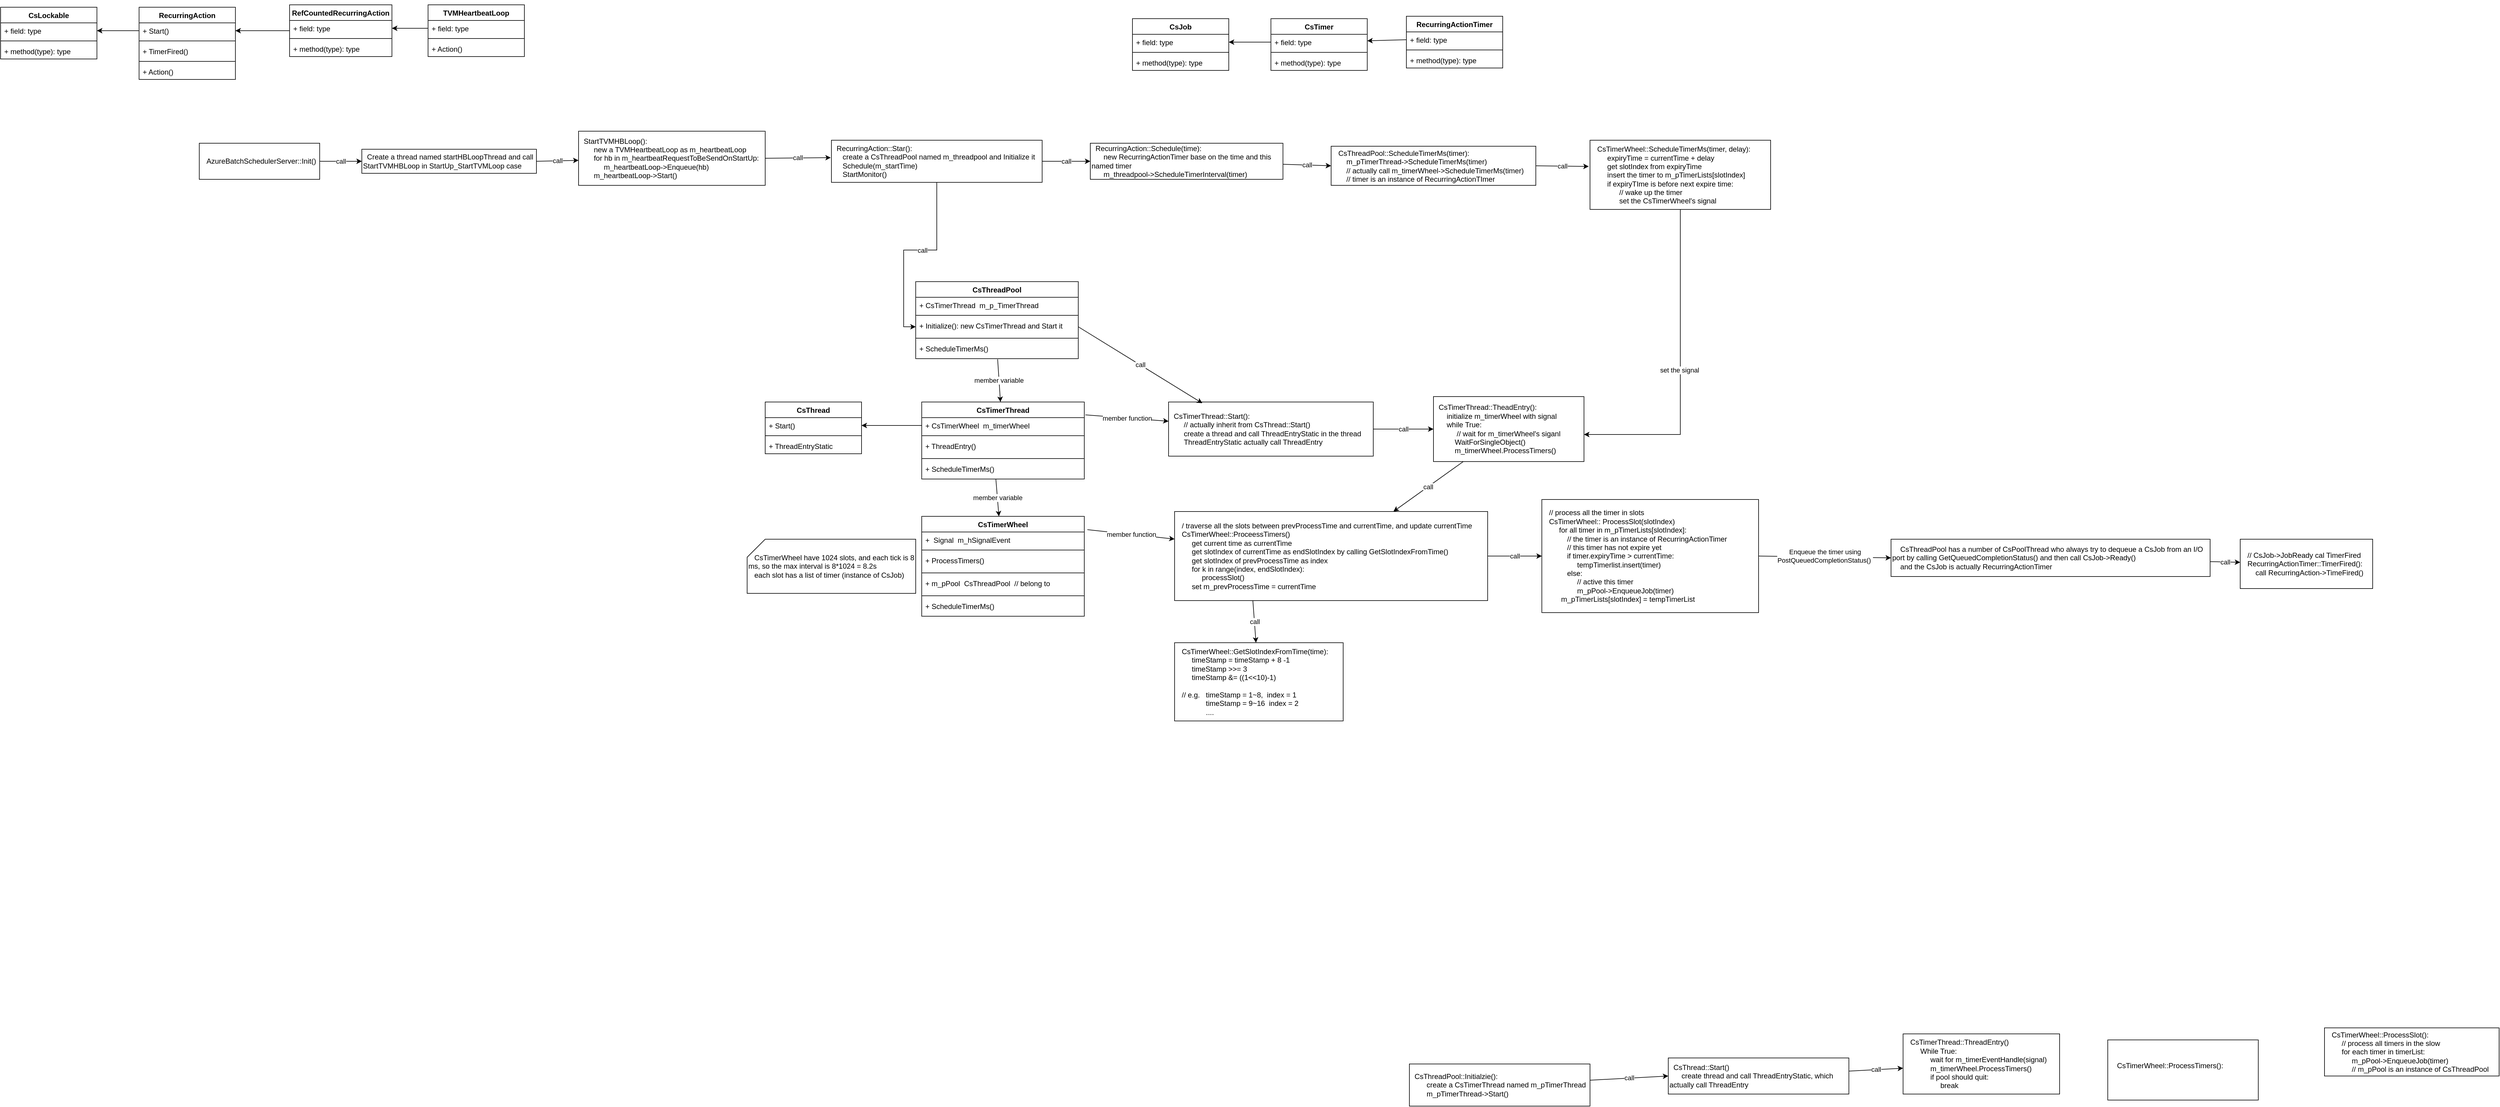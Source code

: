 <mxfile version="13.6.0" type="github">
  <diagram id="dzgoCQNqx3lQuofZHwmd" name="Page-1">
    <mxGraphModel dx="2272" dy="762" grid="1" gridSize="10" guides="1" tooltips="1" connect="1" arrows="1" fold="1" page="1" pageScale="1" pageWidth="850" pageHeight="1100" math="0" shadow="0">
      <root>
        <mxCell id="0" />
        <mxCell id="1" parent="0" />
        <mxCell id="01PI_eOZKyIenbhRhpd1-3" value="call" style="rounded=0;orthogonalLoop=1;jettySize=auto;html=1;exitX=1;exitY=0.5;exitDx=0;exitDy=0;" edge="1" parent="1" source="01PI_eOZKyIenbhRhpd1-1" target="01PI_eOZKyIenbhRhpd1-2">
          <mxGeometry relative="1" as="geometry" />
        </mxCell>
        <mxCell id="01PI_eOZKyIenbhRhpd1-1" value="&amp;nbsp; &amp;nbsp;AzureBatchSchedulerServer::Init()" style="rounded=0;whiteSpace=wrap;html=1;align=left;" vertex="1" parent="1">
          <mxGeometry x="-270" y="310" width="200" height="60" as="geometry" />
        </mxCell>
        <mxCell id="01PI_eOZKyIenbhRhpd1-5" value="call" style="edgeStyle=none;rounded=0;orthogonalLoop=1;jettySize=auto;html=1;exitX=1;exitY=0.5;exitDx=0;exitDy=0;" edge="1" parent="1" source="01PI_eOZKyIenbhRhpd1-2" target="01PI_eOZKyIenbhRhpd1-4">
          <mxGeometry relative="1" as="geometry" />
        </mxCell>
        <mxCell id="01PI_eOZKyIenbhRhpd1-2" value="&amp;nbsp; Create a thread named startHBLoopThread and call StartTVMHBLoop in StartUp_StartTVMLoop case&amp;nbsp;" style="rounded=0;whiteSpace=wrap;html=1;align=left;" vertex="1" parent="1">
          <mxGeometry y="320" width="290" height="40" as="geometry" />
        </mxCell>
        <mxCell id="01PI_eOZKyIenbhRhpd1-40" value="call" style="edgeStyle=none;rounded=0;orthogonalLoop=1;jettySize=auto;html=1;entryX=-0.003;entryY=0.414;entryDx=0;entryDy=0;entryPerimeter=0;exitX=1;exitY=0.5;exitDx=0;exitDy=0;" edge="1" parent="1" source="01PI_eOZKyIenbhRhpd1-4" target="01PI_eOZKyIenbhRhpd1-28">
          <mxGeometry relative="1" as="geometry" />
        </mxCell>
        <mxCell id="01PI_eOZKyIenbhRhpd1-4" value="&amp;nbsp; StartTVMHBLoop():&amp;nbsp; &amp;nbsp;&lt;br&gt;&amp;nbsp; &amp;nbsp; &amp;nbsp; &amp;nbsp;new a TVMHeartbeatLoop as m_heartbeatLoop&lt;br&gt;&amp;nbsp; &amp;nbsp; &amp;nbsp; &amp;nbsp;for hb in m_heartbeatRequestToBeSendOnStartUp:&lt;br&gt;&amp;nbsp; &amp;nbsp; &amp;nbsp; &amp;nbsp; &amp;nbsp; &amp;nbsp; m_heartbeatLoop-&amp;gt;Enqueue(hb)&lt;br&gt;&amp;nbsp; &amp;nbsp; &amp;nbsp; &amp;nbsp;m_heartbeatLoop-&amp;gt;Start()" style="rounded=0;whiteSpace=wrap;html=1;align=left;" vertex="1" parent="1">
          <mxGeometry x="360" y="290" width="310" height="90" as="geometry" />
        </mxCell>
        <mxCell id="01PI_eOZKyIenbhRhpd1-22" style="edgeStyle=none;rounded=0;orthogonalLoop=1;jettySize=auto;html=1;exitX=0.5;exitY=0;exitDx=0;exitDy=0;" edge="1" parent="1" source="01PI_eOZKyIenbhRhpd1-6" target="01PI_eOZKyIenbhRhpd1-6">
          <mxGeometry relative="1" as="geometry" />
        </mxCell>
        <mxCell id="01PI_eOZKyIenbhRhpd1-25" style="edgeStyle=none;rounded=0;orthogonalLoop=1;jettySize=auto;html=1;entryX=1;entryY=0.5;entryDx=0;entryDy=0;" edge="1" parent="1" source="01PI_eOZKyIenbhRhpd1-7" target="01PI_eOZKyIenbhRhpd1-11">
          <mxGeometry relative="1" as="geometry" />
        </mxCell>
        <mxCell id="01PI_eOZKyIenbhRhpd1-26" style="edgeStyle=none;rounded=0;orthogonalLoop=1;jettySize=auto;html=1;" edge="1" parent="1" source="01PI_eOZKyIenbhRhpd1-10" target="01PI_eOZKyIenbhRhpd1-15">
          <mxGeometry relative="1" as="geometry" />
        </mxCell>
        <mxCell id="01PI_eOZKyIenbhRhpd1-27" style="edgeStyle=none;rounded=0;orthogonalLoop=1;jettySize=auto;html=1;" edge="1" parent="1" source="01PI_eOZKyIenbhRhpd1-15" target="01PI_eOZKyIenbhRhpd1-19">
          <mxGeometry relative="1" as="geometry" />
        </mxCell>
        <mxCell id="01PI_eOZKyIenbhRhpd1-101" value="call" style="edgeStyle=none;rounded=0;orthogonalLoop=1;jettySize=auto;html=1;exitX=1;exitY=0.5;exitDx=0;exitDy=0;" edge="1" parent="1" source="01PI_eOZKyIenbhRhpd1-28" target="01PI_eOZKyIenbhRhpd1-100">
          <mxGeometry relative="1" as="geometry" />
        </mxCell>
        <mxCell id="01PI_eOZKyIenbhRhpd1-114" value="call" style="edgeStyle=orthogonalEdgeStyle;rounded=0;orthogonalLoop=1;jettySize=auto;html=1;entryX=0;entryY=0.5;entryDx=0;entryDy=0;" edge="1" parent="1" source="01PI_eOZKyIenbhRhpd1-28" target="01PI_eOZKyIenbhRhpd1-51">
          <mxGeometry x="-0.286" y="-25" relative="1" as="geometry">
            <mxPoint x="-24" y="25" as="offset" />
          </mxGeometry>
        </mxCell>
        <mxCell id="01PI_eOZKyIenbhRhpd1-28" value="&amp;nbsp; RecurringAction::Star():&amp;nbsp;&lt;br&gt;&amp;nbsp; &amp;nbsp; &amp;nbsp;create a CsThreadPool named m_threadpool and Initialize it&amp;nbsp;&lt;br&gt;&amp;nbsp; &amp;nbsp; &amp;nbsp;Schedule(m_startTime)&lt;br&gt;&amp;nbsp; &amp;nbsp; &amp;nbsp;StartMonitor()" style="rounded=0;whiteSpace=wrap;html=1;align=left;" vertex="1" parent="1">
          <mxGeometry x="780" y="305" width="350" height="70" as="geometry" />
        </mxCell>
        <mxCell id="01PI_eOZKyIenbhRhpd1-43" value="call" style="edgeStyle=none;rounded=0;orthogonalLoop=1;jettySize=auto;html=1;entryX=0;entryY=0.5;entryDx=0;entryDy=0;" edge="1" parent="1" source="01PI_eOZKyIenbhRhpd1-29" target="01PI_eOZKyIenbhRhpd1-39">
          <mxGeometry relative="1" as="geometry" />
        </mxCell>
        <mxCell id="01PI_eOZKyIenbhRhpd1-126" value="CsTimer" style="swimlane;fontStyle=1;align=center;verticalAlign=top;childLayout=stackLayout;horizontal=1;startSize=26;horizontalStack=0;resizeParent=1;resizeParentMax=0;resizeLast=0;collapsible=1;marginBottom=0;" vertex="1" parent="1">
          <mxGeometry x="1510" y="103" width="160" height="86" as="geometry" />
        </mxCell>
        <mxCell id="01PI_eOZKyIenbhRhpd1-127" value="+ field: type" style="text;strokeColor=none;fillColor=none;align=left;verticalAlign=top;spacingLeft=4;spacingRight=4;overflow=hidden;rotatable=0;points=[[0,0.5],[1,0.5]];portConstraint=eastwest;" vertex="1" parent="01PI_eOZKyIenbhRhpd1-126">
          <mxGeometry y="26" width="160" height="26" as="geometry" />
        </mxCell>
        <mxCell id="01PI_eOZKyIenbhRhpd1-128" value="" style="line;strokeWidth=1;fillColor=none;align=left;verticalAlign=middle;spacingTop=-1;spacingLeft=3;spacingRight=3;rotatable=0;labelPosition=right;points=[];portConstraint=eastwest;" vertex="1" parent="01PI_eOZKyIenbhRhpd1-126">
          <mxGeometry y="52" width="160" height="8" as="geometry" />
        </mxCell>
        <mxCell id="01PI_eOZKyIenbhRhpd1-129" value="+ method(type): type" style="text;strokeColor=none;fillColor=none;align=left;verticalAlign=top;spacingLeft=4;spacingRight=4;overflow=hidden;rotatable=0;points=[[0,0.5],[1,0.5]];portConstraint=eastwest;" vertex="1" parent="01PI_eOZKyIenbhRhpd1-126">
          <mxGeometry y="60" width="160" height="26" as="geometry" />
        </mxCell>
        <mxCell id="01PI_eOZKyIenbhRhpd1-130" value="RecurringActionTimer" style="swimlane;fontStyle=1;align=center;verticalAlign=top;childLayout=stackLayout;horizontal=1;startSize=26;horizontalStack=0;resizeParent=1;resizeParentMax=0;resizeLast=0;collapsible=1;marginBottom=0;" vertex="1" parent="1">
          <mxGeometry x="1735" y="99" width="160" height="86" as="geometry" />
        </mxCell>
        <mxCell id="01PI_eOZKyIenbhRhpd1-131" value="+ field: type" style="text;strokeColor=none;fillColor=none;align=left;verticalAlign=top;spacingLeft=4;spacingRight=4;overflow=hidden;rotatable=0;points=[[0,0.5],[1,0.5]];portConstraint=eastwest;" vertex="1" parent="01PI_eOZKyIenbhRhpd1-130">
          <mxGeometry y="26" width="160" height="26" as="geometry" />
        </mxCell>
        <mxCell id="01PI_eOZKyIenbhRhpd1-132" value="" style="line;strokeWidth=1;fillColor=none;align=left;verticalAlign=middle;spacingTop=-1;spacingLeft=3;spacingRight=3;rotatable=0;labelPosition=right;points=[];portConstraint=eastwest;" vertex="1" parent="01PI_eOZKyIenbhRhpd1-130">
          <mxGeometry y="52" width="160" height="8" as="geometry" />
        </mxCell>
        <mxCell id="01PI_eOZKyIenbhRhpd1-133" value="+ method(type): type" style="text;strokeColor=none;fillColor=none;align=left;verticalAlign=top;spacingLeft=4;spacingRight=4;overflow=hidden;rotatable=0;points=[[0,0.5],[1,0.5]];portConstraint=eastwest;" vertex="1" parent="01PI_eOZKyIenbhRhpd1-130">
          <mxGeometry y="60" width="160" height="26" as="geometry" />
        </mxCell>
        <mxCell id="01PI_eOZKyIenbhRhpd1-122" value="CsJob" style="swimlane;fontStyle=1;align=center;verticalAlign=top;childLayout=stackLayout;horizontal=1;startSize=26;horizontalStack=0;resizeParent=1;resizeParentMax=0;resizeLast=0;collapsible=1;marginBottom=0;" vertex="1" parent="1">
          <mxGeometry x="1280" y="103" width="160" height="86" as="geometry" />
        </mxCell>
        <mxCell id="01PI_eOZKyIenbhRhpd1-123" value="+ field: type" style="text;strokeColor=none;fillColor=none;align=left;verticalAlign=top;spacingLeft=4;spacingRight=4;overflow=hidden;rotatable=0;points=[[0,0.5],[1,0.5]];portConstraint=eastwest;" vertex="1" parent="01PI_eOZKyIenbhRhpd1-122">
          <mxGeometry y="26" width="160" height="26" as="geometry" />
        </mxCell>
        <mxCell id="01PI_eOZKyIenbhRhpd1-124" value="" style="line;strokeWidth=1;fillColor=none;align=left;verticalAlign=middle;spacingTop=-1;spacingLeft=3;spacingRight=3;rotatable=0;labelPosition=right;points=[];portConstraint=eastwest;" vertex="1" parent="01PI_eOZKyIenbhRhpd1-122">
          <mxGeometry y="52" width="160" height="8" as="geometry" />
        </mxCell>
        <mxCell id="01PI_eOZKyIenbhRhpd1-125" value="+ method(type): type" style="text;strokeColor=none;fillColor=none;align=left;verticalAlign=top;spacingLeft=4;spacingRight=4;overflow=hidden;rotatable=0;points=[[0,0.5],[1,0.5]];portConstraint=eastwest;" vertex="1" parent="01PI_eOZKyIenbhRhpd1-122">
          <mxGeometry y="60" width="160" height="26" as="geometry" />
        </mxCell>
        <mxCell id="01PI_eOZKyIenbhRhpd1-29" value="&amp;nbsp; CsThreadPool::Initialzie():&amp;nbsp;&lt;br&gt;&amp;nbsp; &amp;nbsp; &amp;nbsp; &amp;nbsp; create a CsTimerThread named m_pTimerThread&amp;nbsp;&lt;br&gt;&amp;nbsp; &amp;nbsp; &amp;nbsp; &amp;nbsp; m_pTimerThread-&amp;gt;Start()&amp;nbsp;" style="rounded=0;whiteSpace=wrap;html=1;align=left;" vertex="1" parent="1">
          <mxGeometry x="1740" y="1840" width="300" height="70" as="geometry" />
        </mxCell>
        <mxCell id="01PI_eOZKyIenbhRhpd1-45" value="call" style="edgeStyle=none;rounded=0;orthogonalLoop=1;jettySize=auto;html=1;" edge="1" parent="1" source="01PI_eOZKyIenbhRhpd1-39" target="01PI_eOZKyIenbhRhpd1-44">
          <mxGeometry relative="1" as="geometry" />
        </mxCell>
        <mxCell id="01PI_eOZKyIenbhRhpd1-39" value="&amp;nbsp; CsThread::Start()&amp;nbsp;&lt;br&gt;&amp;nbsp; &amp;nbsp; &amp;nbsp; create thread and call ThreadEntryStatic, which actually call ThreadEntry" style="rounded=0;whiteSpace=wrap;html=1;align=left;" vertex="1" parent="1">
          <mxGeometry x="2170" y="1830" width="300" height="60" as="geometry" />
        </mxCell>
        <mxCell id="01PI_eOZKyIenbhRhpd1-44" value="&amp;nbsp; &amp;nbsp;CsTimerThread::ThreadEntry()&amp;nbsp;&lt;br&gt;&amp;nbsp; &amp;nbsp; &amp;nbsp; &amp;nbsp; While True:&amp;nbsp;&lt;br&gt;&amp;nbsp; &amp;nbsp; &amp;nbsp; &amp;nbsp; &amp;nbsp; &amp;nbsp; &amp;nbsp;wait for m_timerEventHandle(signal)&amp;nbsp;&lt;br&gt;&amp;nbsp; &amp;nbsp; &amp;nbsp; &amp;nbsp; &amp;nbsp; &amp;nbsp; &amp;nbsp;m_timerWheel.ProcessTimers()&amp;nbsp;&lt;br&gt;&amp;nbsp; &amp;nbsp; &amp;nbsp; &amp;nbsp; &amp;nbsp; &amp;nbsp; &amp;nbsp;if pool should quit:&amp;nbsp;&lt;br&gt;&amp;nbsp; &amp;nbsp; &amp;nbsp; &amp;nbsp; &amp;nbsp; &amp;nbsp; &amp;nbsp; &amp;nbsp; &amp;nbsp; break" style="rounded=0;whiteSpace=wrap;html=1;align=left;" vertex="1" parent="1">
          <mxGeometry x="2560" y="1790" width="260" height="100" as="geometry" />
        </mxCell>
        <mxCell id="01PI_eOZKyIenbhRhpd1-46" value="&amp;nbsp; &amp;nbsp; CsTimerWheel::ProcessTimers():&amp;nbsp;&lt;br&gt;&amp;nbsp; &amp;nbsp; &amp;nbsp; &amp;nbsp; &amp;nbsp;&amp;nbsp;" style="rounded=0;whiteSpace=wrap;html=1;align=left;" vertex="1" parent="1">
          <mxGeometry x="2900" y="1800" width="250" height="100" as="geometry" />
        </mxCell>
        <mxCell id="01PI_eOZKyIenbhRhpd1-47" value="&amp;nbsp; &amp;nbsp;CsTimerWheel::ProcessSlot():&amp;nbsp;&lt;br&gt;&amp;nbsp; &amp;nbsp; &amp;nbsp; &amp;nbsp; // process all timers in the slow&amp;nbsp;&lt;br&gt;&amp;nbsp; &amp;nbsp; &amp;nbsp; &amp;nbsp; for each timer in timerList:&amp;nbsp;&lt;br&gt;&amp;nbsp; &amp;nbsp; &amp;nbsp; &amp;nbsp; &amp;nbsp; &amp;nbsp; &amp;nbsp;m_pPool-&amp;gt;EnqueueJob(timer)&amp;nbsp;&lt;br&gt;&amp;nbsp; &amp;nbsp; &amp;nbsp; &amp;nbsp; &amp;nbsp; &amp;nbsp; &amp;nbsp;// m_pPool is an instance of CsThreadPool" style="rounded=0;whiteSpace=wrap;html=1;align=left;" vertex="1" parent="1">
          <mxGeometry x="3260" y="1780" width="290" height="80" as="geometry" />
        </mxCell>
        <mxCell id="01PI_eOZKyIenbhRhpd1-80" value="call" style="edgeStyle=none;rounded=0;orthogonalLoop=1;jettySize=auto;html=1;exitX=1;exitY=0.5;exitDx=0;exitDy=0;entryX=0;entryY=0.5;entryDx=0;entryDy=0;" edge="1" parent="1" source="01PI_eOZKyIenbhRhpd1-52" target="01PI_eOZKyIenbhRhpd1-53">
          <mxGeometry relative="1" as="geometry" />
        </mxCell>
        <mxCell id="01PI_eOZKyIenbhRhpd1-52" value="&amp;nbsp; CsTimerThread::Start():&lt;br&gt;&amp;nbsp; &amp;nbsp; &amp;nbsp; &amp;nbsp;// actually inherit from CsThread::Start()&amp;nbsp;&lt;br&gt;&amp;nbsp; &amp;nbsp; &amp;nbsp; &amp;nbsp;create a thread and call ThreadEntryStatic in the thread&amp;nbsp;&lt;br&gt;&amp;nbsp; &amp;nbsp; &amp;nbsp; &amp;nbsp;ThreadEntryStatic actually call ThreadEntry" style="rounded=0;whiteSpace=wrap;html=1;align=left;" vertex="1" parent="1">
          <mxGeometry x="1340" y="740" width="340" height="90" as="geometry" />
        </mxCell>
        <mxCell id="01PI_eOZKyIenbhRhpd1-98" value="call" style="rounded=0;orthogonalLoop=1;jettySize=auto;html=1;" edge="1" parent="1" source="01PI_eOZKyIenbhRhpd1-53" target="01PI_eOZKyIenbhRhpd1-86">
          <mxGeometry relative="1" as="geometry" />
        </mxCell>
        <mxCell id="01PI_eOZKyIenbhRhpd1-53" value="&amp;nbsp; CsTimerThread::TheadEntry():&lt;br&gt;&amp;nbsp; &amp;nbsp; &amp;nbsp; initialize m_timerWheel with signal&amp;nbsp;&lt;br&gt;&amp;nbsp; &amp;nbsp; &amp;nbsp; while True:&amp;nbsp;&lt;br&gt;&amp;nbsp; &amp;nbsp; &amp;nbsp; &amp;nbsp; &amp;nbsp; &amp;nbsp;// wait for m_timerWheel&#39;s siganl&amp;nbsp;&lt;br&gt;&amp;nbsp; &amp;nbsp; &amp;nbsp; &amp;nbsp; &amp;nbsp; WaitForSingleObject()&amp;nbsp;&lt;br&gt;&amp;nbsp; &amp;nbsp; &amp;nbsp; &amp;nbsp; &amp;nbsp; m_timerWheel.ProcessTimers()" style="rounded=0;whiteSpace=wrap;html=1;align=left;" vertex="1" parent="1">
          <mxGeometry x="1780" y="731" width="250" height="108" as="geometry" />
        </mxCell>
        <mxCell id="01PI_eOZKyIenbhRhpd1-75" style="edgeStyle=none;rounded=0;orthogonalLoop=1;jettySize=auto;html=1;" edge="1" source="01PI_eOZKyIenbhRhpd1-68" target="01PI_eOZKyIenbhRhpd1-72" parent="1">
          <mxGeometry relative="1" as="geometry" />
        </mxCell>
        <mxCell id="01PI_eOZKyIenbhRhpd1-99" value="member function" style="edgeStyle=none;rounded=0;orthogonalLoop=1;jettySize=auto;html=1;exitX=1.019;exitY=0.133;exitDx=0;exitDy=0;exitPerimeter=0;" edge="1" parent="1" source="01PI_eOZKyIenbhRhpd1-76" target="01PI_eOZKyIenbhRhpd1-86">
          <mxGeometry relative="1" as="geometry" />
        </mxCell>
        <mxCell id="01PI_eOZKyIenbhRhpd1-81" style="edgeStyle=none;rounded=0;orthogonalLoop=1;jettySize=auto;html=1;exitX=1.007;exitY=0.167;exitDx=0;exitDy=0;exitPerimeter=0;" edge="1" parent="1" source="01PI_eOZKyIenbhRhpd1-67" target="01PI_eOZKyIenbhRhpd1-52">
          <mxGeometry relative="1" as="geometry" />
        </mxCell>
        <mxCell id="01PI_eOZKyIenbhRhpd1-82" value="member function" style="edgeLabel;html=1;align=center;verticalAlign=middle;resizable=0;points=[];" vertex="1" connectable="0" parent="01PI_eOZKyIenbhRhpd1-81">
          <mxGeometry x="-0.23" y="-1" relative="1" as="geometry">
            <mxPoint x="15.46" as="offset" />
          </mxGeometry>
        </mxCell>
        <mxCell id="01PI_eOZKyIenbhRhpd1-83" value="call" style="edgeStyle=none;rounded=0;orthogonalLoop=1;jettySize=auto;html=1;exitX=1;exitY=0.5;exitDx=0;exitDy=0;entryX=0.165;entryY=0.022;entryDx=0;entryDy=0;entryPerimeter=0;" edge="1" parent="1" source="01PI_eOZKyIenbhRhpd1-51" target="01PI_eOZKyIenbhRhpd1-52">
          <mxGeometry relative="1" as="geometry" />
        </mxCell>
        <mxCell id="01PI_eOZKyIenbhRhpd1-84" value="member variable" style="edgeStyle=none;rounded=0;orthogonalLoop=1;jettySize=auto;html=1;exitX=0.504;exitY=1.033;exitDx=0;exitDy=0;exitPerimeter=0;" edge="1" parent="1" source="01PI_eOZKyIenbhRhpd1-104" target="01PI_eOZKyIenbhRhpd1-67">
          <mxGeometry relative="1" as="geometry">
            <mxPoint x="1056" y="690" as="sourcePoint" />
          </mxGeometry>
        </mxCell>
        <mxCell id="01PI_eOZKyIenbhRhpd1-85" value="member variable" style="edgeStyle=none;rounded=0;orthogonalLoop=1;jettySize=auto;html=1;exitX=0.456;exitY=1;exitDx=0;exitDy=0;exitPerimeter=0;" edge="1" parent="1" source="01PI_eOZKyIenbhRhpd1-106" target="01PI_eOZKyIenbhRhpd1-76">
          <mxGeometry relative="1" as="geometry" />
        </mxCell>
        <mxCell id="01PI_eOZKyIenbhRhpd1-90" value="call" style="edgeStyle=none;rounded=0;orthogonalLoop=1;jettySize=auto;html=1;exitX=0.25;exitY=1;exitDx=0;exitDy=0;" edge="1" parent="1" source="01PI_eOZKyIenbhRhpd1-86" target="01PI_eOZKyIenbhRhpd1-89">
          <mxGeometry relative="1" as="geometry" />
        </mxCell>
        <mxCell id="01PI_eOZKyIenbhRhpd1-97" value="call" style="edgeStyle=orthogonalEdgeStyle;rounded=0;orthogonalLoop=1;jettySize=auto;html=1;exitX=1;exitY=0.5;exitDx=0;exitDy=0;" edge="1" parent="1" source="01PI_eOZKyIenbhRhpd1-86" target="01PI_eOZKyIenbhRhpd1-91">
          <mxGeometry relative="1" as="geometry" />
        </mxCell>
        <mxCell id="01PI_eOZKyIenbhRhpd1-86" value="&amp;nbsp; &amp;nbsp;/ traverse all the slots between prevProcessTime and currentTime, and update currentTime&lt;br&gt;&amp;nbsp; &amp;nbsp;CsTimerWheel::ProceessTimers()&amp;nbsp;&lt;br&gt;&amp;nbsp; &amp;nbsp; &amp;nbsp; &amp;nbsp; get current time as currentTime&amp;nbsp;&lt;br&gt;&amp;nbsp; &amp;nbsp; &amp;nbsp; &amp;nbsp; get slotIndex of currentTime as endSlotIndex by calling GetSlotIndexFromTime()&lt;br&gt;&amp;nbsp; &amp;nbsp; &amp;nbsp; &amp;nbsp; get slotIndex of prevProcessTime as index&amp;nbsp;&lt;br&gt;&amp;nbsp; &amp;nbsp; &amp;nbsp; &amp;nbsp; for k in range(index, endSlotIndex):&amp;nbsp;&lt;br&gt;&amp;nbsp; &amp;nbsp; &amp;nbsp; &amp;nbsp; &amp;nbsp; &amp;nbsp; &amp;nbsp;processSlot()&lt;br&gt;&amp;nbsp; &amp;nbsp; &amp;nbsp; &amp;nbsp; set m_prevProcessTime = currentTime&amp;nbsp;" style="rounded=0;whiteSpace=wrap;html=1;align=left;" vertex="1" parent="1">
          <mxGeometry x="1350" y="922" width="520" height="148" as="geometry" />
        </mxCell>
        <mxCell id="01PI_eOZKyIenbhRhpd1-87" value="&amp;nbsp; &amp;nbsp;CsTimerWheel have 1024 slots, and each tick is 8 ms, so the max interval is 8*1024 = 8.2s&lt;br&gt;&amp;nbsp; &amp;nbsp;each slot has a list of timer (instance of CsJob)" style="shape=card;whiteSpace=wrap;html=1;align=left;" vertex="1" parent="1">
          <mxGeometry x="640" y="968" width="280" height="90" as="geometry" />
        </mxCell>
        <mxCell id="01PI_eOZKyIenbhRhpd1-89" value="&amp;nbsp; &amp;nbsp;CsTimerWheel::GetSlotIndexFromTime(time):&amp;nbsp;&lt;br&gt;&amp;nbsp; &amp;nbsp; &amp;nbsp; &amp;nbsp; timeStamp = timeStamp + 8 -1&amp;nbsp;&lt;br&gt;&amp;nbsp; &amp;nbsp; &amp;nbsp; &amp;nbsp; timeStamp &amp;gt;&amp;gt;= 3&amp;nbsp;&lt;br&gt;&amp;nbsp; &amp;nbsp;&amp;nbsp; &amp;nbsp; &amp;nbsp;timeStamp &amp;amp;= ((1&amp;lt;&amp;lt;10)-1)&amp;nbsp;&lt;br&gt;&lt;br&gt;&amp;nbsp; &amp;nbsp;// e.g.&amp;nbsp; &amp;nbsp;timeStamp = 1~8,&amp;nbsp; index = 1&lt;br&gt;&amp;nbsp; &amp;nbsp; &amp;nbsp; &amp;nbsp; &amp;nbsp; &amp;nbsp; &amp;nbsp; &amp;nbsp;timeStamp = 9~16&amp;nbsp; index = 2&amp;nbsp;&lt;br&gt;&amp;nbsp; &amp;nbsp; &amp;nbsp; &amp;nbsp; &amp;nbsp; &amp;nbsp; &amp;nbsp; &amp;nbsp;...." style="rounded=0;whiteSpace=wrap;html=1;align=left;" vertex="1" parent="1">
          <mxGeometry x="1350" y="1140" width="280" height="130" as="geometry" />
        </mxCell>
        <mxCell id="01PI_eOZKyIenbhRhpd1-139" style="edgeStyle=none;rounded=0;orthogonalLoop=1;jettySize=auto;html=1;exitX=1;exitY=0.5;exitDx=0;exitDy=0;entryX=0;entryY=0.5;entryDx=0;entryDy=0;" edge="1" parent="1" source="01PI_eOZKyIenbhRhpd1-91" target="01PI_eOZKyIenbhRhpd1-137">
          <mxGeometry relative="1" as="geometry" />
        </mxCell>
        <mxCell id="01PI_eOZKyIenbhRhpd1-140" value="Enqueue the timer using&lt;br&gt;PostQueuedCompletionStatus()&amp;nbsp;" style="edgeLabel;html=1;align=center;verticalAlign=middle;resizable=0;points=[];" vertex="1" connectable="0" parent="01PI_eOZKyIenbhRhpd1-139">
          <mxGeometry x="-0.118" y="-1" relative="1" as="geometry">
            <mxPoint x="13.02" y="-2.32" as="offset" />
          </mxGeometry>
        </mxCell>
        <mxCell id="01PI_eOZKyIenbhRhpd1-91" value="&amp;nbsp; &amp;nbsp;// process all the timer in slots&lt;br&gt;&amp;nbsp; &amp;nbsp;CsTimerWheel:: ProcessSlot(slotIndex)&lt;br&gt;&amp;nbsp; &amp;nbsp; &amp;nbsp; &amp;nbsp; for all timer in m_pTimerLists[slotIndex]:&amp;nbsp;&lt;br&gt;&amp;nbsp; &amp;nbsp; &amp;nbsp; &amp;nbsp; &amp;nbsp; &amp;nbsp; // the timer is an instance of RecurringActionTimer&lt;br&gt;&amp;nbsp; &amp;nbsp; &amp;nbsp; &amp;nbsp; &amp;nbsp; &amp;nbsp; // this timer has not expire yet&lt;br&gt;&amp;nbsp; &amp;nbsp; &amp;nbsp; &amp;nbsp; &amp;nbsp; &amp;nbsp; if timer.expiryTime &amp;gt; currentTime:&lt;br&gt;&amp;nbsp; &amp;nbsp; &amp;nbsp; &amp;nbsp; &amp;nbsp; &amp;nbsp; &amp;nbsp; &amp;nbsp; &amp;nbsp;tempTimerlist.insert(timer)&lt;br&gt;&amp;nbsp; &amp;nbsp; &amp;nbsp; &amp;nbsp; &amp;nbsp; &amp;nbsp; else:&amp;nbsp;&lt;br&gt;&amp;nbsp; &amp;nbsp; &amp;nbsp; &amp;nbsp; &amp;nbsp; &amp;nbsp; &amp;nbsp; &amp;nbsp; &amp;nbsp;// active this timer&amp;nbsp;&lt;br&gt;&amp;nbsp; &amp;nbsp; &amp;nbsp; &amp;nbsp; &amp;nbsp; &amp;nbsp; &amp;nbsp; &amp;nbsp; &amp;nbsp;m_pPool-&amp;gt;EnqueueJob(timer)&amp;nbsp;&lt;br&gt;&amp;nbsp; &amp;nbsp; &amp;nbsp; &amp;nbsp; &amp;nbsp;m_pTimerLists[slotIndex] = tempTimerList" style="rounded=0;whiteSpace=wrap;html=1;align=left;" vertex="1" parent="1">
          <mxGeometry x="1960" y="902" width="360" height="188" as="geometry" />
        </mxCell>
        <mxCell id="01PI_eOZKyIenbhRhpd1-109" value="call" style="edgeStyle=none;rounded=0;orthogonalLoop=1;jettySize=auto;html=1;entryX=0;entryY=0.5;entryDx=0;entryDy=0;" edge="1" parent="1" source="01PI_eOZKyIenbhRhpd1-100" target="01PI_eOZKyIenbhRhpd1-102">
          <mxGeometry relative="1" as="geometry" />
        </mxCell>
        <mxCell id="01PI_eOZKyIenbhRhpd1-100" value="&amp;nbsp; RecurringAction::Schedule(time):&lt;br&gt;&amp;nbsp; &amp;nbsp; &amp;nbsp; new RecurringActionTimer base on the time and this named timer&lt;br&gt;&amp;nbsp; &amp;nbsp; &amp;nbsp; m_threadpool-&amp;gt;ScheduleTimerInterval(timer)&amp;nbsp;" style="rounded=0;whiteSpace=wrap;html=1;align=left;" vertex="1" parent="1">
          <mxGeometry x="1210" y="310" width="320" height="60" as="geometry" />
        </mxCell>
        <mxCell id="01PI_eOZKyIenbhRhpd1-111" value="call" style="edgeStyle=none;rounded=0;orthogonalLoop=1;jettySize=auto;html=1;exitX=1;exitY=0.5;exitDx=0;exitDy=0;entryX=-0.007;entryY=0.379;entryDx=0;entryDy=0;entryPerimeter=0;" edge="1" parent="1" source="01PI_eOZKyIenbhRhpd1-102" target="01PI_eOZKyIenbhRhpd1-110">
          <mxGeometry relative="1" as="geometry" />
        </mxCell>
        <mxCell id="01PI_eOZKyIenbhRhpd1-102" value="&amp;nbsp; &amp;nbsp;CsThreadPool::ScheduleTimerMs(timer):&amp;nbsp;&lt;br&gt;&amp;nbsp; &amp;nbsp; &amp;nbsp; &amp;nbsp;m_pTimerThread-&amp;gt;ScheduleTimerMs(timer)&lt;br&gt;&amp;nbsp; &amp;nbsp; &amp;nbsp; &amp;nbsp;// actually call m_timerWheel-&amp;gt;ScheduleTimerMs(timer)&lt;br&gt;&amp;nbsp; &amp;nbsp; &amp;nbsp; &amp;nbsp;// timer is an instance of RecurringActionTImer" style="rounded=0;whiteSpace=wrap;html=1;align=left;" vertex="1" parent="1">
          <mxGeometry x="1610" y="315" width="340" height="65" as="geometry" />
        </mxCell>
        <mxCell id="01PI_eOZKyIenbhRhpd1-115" value="set the signal&amp;nbsp;" style="edgeStyle=orthogonalEdgeStyle;rounded=0;orthogonalLoop=1;jettySize=auto;html=1;exitX=0.5;exitY=1;exitDx=0;exitDy=0;entryX=1;entryY=0.583;entryDx=0;entryDy=0;entryPerimeter=0;" edge="1" parent="1" source="01PI_eOZKyIenbhRhpd1-110" target="01PI_eOZKyIenbhRhpd1-53">
          <mxGeometry relative="1" as="geometry" />
        </mxCell>
        <mxCell id="01PI_eOZKyIenbhRhpd1-110" value="&amp;nbsp; &amp;nbsp;CsTimerWheel::ScheduleTimerMs(timer, delay):&lt;br&gt;&amp;nbsp; &amp;nbsp; &amp;nbsp; &amp;nbsp; expiryTime = currentTime + delay&lt;br&gt;&amp;nbsp; &amp;nbsp; &amp;nbsp; &amp;nbsp; get slotIndex from expiryTime&lt;br&gt;&amp;nbsp; &amp;nbsp; &amp;nbsp; &amp;nbsp; insert the timer to m_pTimerLists[slotIndex]&amp;nbsp;&amp;nbsp;&lt;br&gt;&amp;nbsp; &amp;nbsp; &amp;nbsp; &amp;nbsp; if expiryTIme is before next expire time:&amp;nbsp;&lt;br&gt;&amp;nbsp; &amp;nbsp; &amp;nbsp; &amp;nbsp; &amp;nbsp; &amp;nbsp; &amp;nbsp; // wake up the timer&amp;nbsp;&lt;br&gt;&amp;nbsp; &amp;nbsp; &amp;nbsp; &amp;nbsp; &amp;nbsp; &amp;nbsp; &amp;nbsp; set the CsTimerWheel&#39;s signal&amp;nbsp;" style="rounded=0;whiteSpace=wrap;html=1;align=left;" vertex="1" parent="1">
          <mxGeometry x="2040" y="305" width="300" height="115" as="geometry" />
        </mxCell>
        <mxCell id="01PI_eOZKyIenbhRhpd1-14" value="RecurringAction" style="swimlane;fontStyle=1;align=center;verticalAlign=top;childLayout=stackLayout;horizontal=1;startSize=26;horizontalStack=0;resizeParent=1;resizeParentMax=0;resizeLast=0;collapsible=1;marginBottom=0;" vertex="1" parent="1">
          <mxGeometry x="-370" y="84" width="160" height="120" as="geometry" />
        </mxCell>
        <mxCell id="01PI_eOZKyIenbhRhpd1-15" value="+ Start()" style="text;strokeColor=none;fillColor=none;align=left;verticalAlign=top;spacingLeft=4;spacingRight=4;overflow=hidden;rotatable=0;points=[[0,0.5],[1,0.5]];portConstraint=eastwest;" vertex="1" parent="01PI_eOZKyIenbhRhpd1-14">
          <mxGeometry y="26" width="160" height="26" as="geometry" />
        </mxCell>
        <mxCell id="01PI_eOZKyIenbhRhpd1-16" value="" style="line;strokeWidth=1;fillColor=none;align=left;verticalAlign=middle;spacingTop=-1;spacingLeft=3;spacingRight=3;rotatable=0;labelPosition=right;points=[];portConstraint=eastwest;" vertex="1" parent="01PI_eOZKyIenbhRhpd1-14">
          <mxGeometry y="52" width="160" height="8" as="geometry" />
        </mxCell>
        <mxCell id="01PI_eOZKyIenbhRhpd1-17" value="+ TimerFired()" style="text;strokeColor=none;fillColor=none;align=left;verticalAlign=top;spacingLeft=4;spacingRight=4;overflow=hidden;rotatable=0;points=[[0,0.5],[1,0.5]];portConstraint=eastwest;" vertex="1" parent="01PI_eOZKyIenbhRhpd1-14">
          <mxGeometry y="60" width="160" height="26" as="geometry" />
        </mxCell>
        <mxCell id="01PI_eOZKyIenbhRhpd1-116" value="" style="line;strokeWidth=1;fillColor=none;align=left;verticalAlign=middle;spacingTop=-1;spacingLeft=3;spacingRight=3;rotatable=0;labelPosition=right;points=[];portConstraint=eastwest;" vertex="1" parent="01PI_eOZKyIenbhRhpd1-14">
          <mxGeometry y="86" width="160" height="8" as="geometry" />
        </mxCell>
        <mxCell id="01PI_eOZKyIenbhRhpd1-117" value="+ Action()" style="text;strokeColor=none;fillColor=none;align=left;verticalAlign=top;spacingLeft=4;spacingRight=4;overflow=hidden;rotatable=0;points=[[0,0.5],[1,0.5]];portConstraint=eastwest;" vertex="1" parent="01PI_eOZKyIenbhRhpd1-14">
          <mxGeometry y="94" width="160" height="26" as="geometry" />
        </mxCell>
        <mxCell id="01PI_eOZKyIenbhRhpd1-18" value="CsLockable" style="swimlane;fontStyle=1;align=center;verticalAlign=top;childLayout=stackLayout;horizontal=1;startSize=26;horizontalStack=0;resizeParent=1;resizeParentMax=0;resizeLast=0;collapsible=1;marginBottom=0;" vertex="1" parent="1">
          <mxGeometry x="-600" y="84" width="160" height="86" as="geometry" />
        </mxCell>
        <mxCell id="01PI_eOZKyIenbhRhpd1-19" value="+ field: type" style="text;strokeColor=none;fillColor=none;align=left;verticalAlign=top;spacingLeft=4;spacingRight=4;overflow=hidden;rotatable=0;points=[[0,0.5],[1,0.5]];portConstraint=eastwest;" vertex="1" parent="01PI_eOZKyIenbhRhpd1-18">
          <mxGeometry y="26" width="160" height="26" as="geometry" />
        </mxCell>
        <mxCell id="01PI_eOZKyIenbhRhpd1-20" value="" style="line;strokeWidth=1;fillColor=none;align=left;verticalAlign=middle;spacingTop=-1;spacingLeft=3;spacingRight=3;rotatable=0;labelPosition=right;points=[];portConstraint=eastwest;" vertex="1" parent="01PI_eOZKyIenbhRhpd1-18">
          <mxGeometry y="52" width="160" height="8" as="geometry" />
        </mxCell>
        <mxCell id="01PI_eOZKyIenbhRhpd1-21" value="+ method(type): type" style="text;strokeColor=none;fillColor=none;align=left;verticalAlign=top;spacingLeft=4;spacingRight=4;overflow=hidden;rotatable=0;points=[[0,0.5],[1,0.5]];portConstraint=eastwest;" vertex="1" parent="01PI_eOZKyIenbhRhpd1-18">
          <mxGeometry y="60" width="160" height="26" as="geometry" />
        </mxCell>
        <mxCell id="01PI_eOZKyIenbhRhpd1-10" value="RefCountedRecurringAction" style="swimlane;fontStyle=1;align=center;verticalAlign=top;childLayout=stackLayout;horizontal=1;startSize=26;horizontalStack=0;resizeParent=1;resizeParentMax=0;resizeLast=0;collapsible=1;marginBottom=0;" vertex="1" parent="1">
          <mxGeometry x="-120" y="80" width="170" height="86" as="geometry" />
        </mxCell>
        <mxCell id="01PI_eOZKyIenbhRhpd1-11" value="+ field: type" style="text;strokeColor=none;fillColor=none;align=left;verticalAlign=top;spacingLeft=4;spacingRight=4;overflow=hidden;rotatable=0;points=[[0,0.5],[1,0.5]];portConstraint=eastwest;" vertex="1" parent="01PI_eOZKyIenbhRhpd1-10">
          <mxGeometry y="26" width="170" height="26" as="geometry" />
        </mxCell>
        <mxCell id="01PI_eOZKyIenbhRhpd1-12" value="" style="line;strokeWidth=1;fillColor=none;align=left;verticalAlign=middle;spacingTop=-1;spacingLeft=3;spacingRight=3;rotatable=0;labelPosition=right;points=[];portConstraint=eastwest;" vertex="1" parent="01PI_eOZKyIenbhRhpd1-10">
          <mxGeometry y="52" width="170" height="8" as="geometry" />
        </mxCell>
        <mxCell id="01PI_eOZKyIenbhRhpd1-13" value="+ method(type): type" style="text;strokeColor=none;fillColor=none;align=left;verticalAlign=top;spacingLeft=4;spacingRight=4;overflow=hidden;rotatable=0;points=[[0,0.5],[1,0.5]];portConstraint=eastwest;" vertex="1" parent="01PI_eOZKyIenbhRhpd1-10">
          <mxGeometry y="60" width="170" height="26" as="geometry" />
        </mxCell>
        <mxCell id="01PI_eOZKyIenbhRhpd1-6" value="TVMHeartbeatLoop" style="swimlane;fontStyle=1;align=center;verticalAlign=top;childLayout=stackLayout;horizontal=1;startSize=26;horizontalStack=0;resizeParent=1;resizeParentMax=0;resizeLast=0;collapsible=1;marginBottom=0;" vertex="1" parent="1">
          <mxGeometry x="110" y="80" width="160" height="86" as="geometry" />
        </mxCell>
        <mxCell id="01PI_eOZKyIenbhRhpd1-7" value="+ field: type" style="text;strokeColor=none;fillColor=none;align=left;verticalAlign=top;spacingLeft=4;spacingRight=4;overflow=hidden;rotatable=0;points=[[0,0.5],[1,0.5]];portConstraint=eastwest;" vertex="1" parent="01PI_eOZKyIenbhRhpd1-6">
          <mxGeometry y="26" width="160" height="26" as="geometry" />
        </mxCell>
        <mxCell id="01PI_eOZKyIenbhRhpd1-8" value="" style="line;strokeWidth=1;fillColor=none;align=left;verticalAlign=middle;spacingTop=-1;spacingLeft=3;spacingRight=3;rotatable=0;labelPosition=right;points=[];portConstraint=eastwest;" vertex="1" parent="01PI_eOZKyIenbhRhpd1-6">
          <mxGeometry y="52" width="160" height="8" as="geometry" />
        </mxCell>
        <mxCell id="01PI_eOZKyIenbhRhpd1-9" value="+ Action()" style="text;strokeColor=none;fillColor=none;align=left;verticalAlign=top;spacingLeft=4;spacingRight=4;overflow=hidden;rotatable=0;points=[[0,0.5],[1,0.5]];portConstraint=eastwest;" vertex="1" parent="01PI_eOZKyIenbhRhpd1-6">
          <mxGeometry y="60" width="160" height="26" as="geometry" />
        </mxCell>
        <mxCell id="01PI_eOZKyIenbhRhpd1-48" value="CsThreadPool" style="swimlane;fontStyle=1;align=center;verticalAlign=top;childLayout=stackLayout;horizontal=1;startSize=26;horizontalStack=0;resizeParent=1;resizeParentMax=0;resizeLast=0;collapsible=1;marginBottom=0;" vertex="1" parent="1">
          <mxGeometry x="920" y="540" width="270" height="128" as="geometry" />
        </mxCell>
        <mxCell id="01PI_eOZKyIenbhRhpd1-49" value="+ CsTimerThread  m_p_TimerThread" style="text;strokeColor=none;fillColor=none;align=left;verticalAlign=top;spacingLeft=4;spacingRight=4;overflow=hidden;rotatable=0;points=[[0,0.5],[1,0.5]];portConstraint=eastwest;" vertex="1" parent="01PI_eOZKyIenbhRhpd1-48">
          <mxGeometry y="26" width="270" height="26" as="geometry" />
        </mxCell>
        <mxCell id="01PI_eOZKyIenbhRhpd1-50" value="" style="line;strokeWidth=1;fillColor=none;align=left;verticalAlign=middle;spacingTop=-1;spacingLeft=3;spacingRight=3;rotatable=0;labelPosition=right;points=[];portConstraint=eastwest;" vertex="1" parent="01PI_eOZKyIenbhRhpd1-48">
          <mxGeometry y="52" width="270" height="8" as="geometry" />
        </mxCell>
        <mxCell id="01PI_eOZKyIenbhRhpd1-51" value="+ Initialize(): new CsTimerThread and Start it" style="text;strokeColor=none;fillColor=none;align=left;verticalAlign=top;spacingLeft=4;spacingRight=4;overflow=hidden;rotatable=0;points=[[0,0.5],[1,0.5]];portConstraint=eastwest;" vertex="1" parent="01PI_eOZKyIenbhRhpd1-48">
          <mxGeometry y="60" width="270" height="30" as="geometry" />
        </mxCell>
        <mxCell id="01PI_eOZKyIenbhRhpd1-103" value="" style="line;strokeWidth=1;fillColor=none;align=left;verticalAlign=middle;spacingTop=-1;spacingLeft=3;spacingRight=3;rotatable=0;labelPosition=right;points=[];portConstraint=eastwest;" vertex="1" parent="01PI_eOZKyIenbhRhpd1-48">
          <mxGeometry y="90" width="270" height="8" as="geometry" />
        </mxCell>
        <mxCell id="01PI_eOZKyIenbhRhpd1-104" value="+ ScheduleTimerMs()" style="text;strokeColor=none;fillColor=none;align=left;verticalAlign=top;spacingLeft=4;spacingRight=4;overflow=hidden;rotatable=0;points=[[0,0.5],[1,0.5]];portConstraint=eastwest;" vertex="1" parent="01PI_eOZKyIenbhRhpd1-48">
          <mxGeometry y="98" width="270" height="30" as="geometry" />
        </mxCell>
        <mxCell id="01PI_eOZKyIenbhRhpd1-67" value="CsTimerThread" style="swimlane;fontStyle=1;align=center;verticalAlign=top;childLayout=stackLayout;horizontal=1;startSize=26;horizontalStack=0;resizeParent=1;resizeParentMax=0;resizeLast=0;collapsible=1;marginBottom=0;" vertex="1" parent="1">
          <mxGeometry x="930" y="740" width="270" height="128" as="geometry" />
        </mxCell>
        <mxCell id="01PI_eOZKyIenbhRhpd1-68" value="+ CsTimerWheel  m_timerWheel " style="text;strokeColor=none;fillColor=none;align=left;verticalAlign=top;spacingLeft=4;spacingRight=4;overflow=hidden;rotatable=0;points=[[0,0.5],[1,0.5]];portConstraint=eastwest;" vertex="1" parent="01PI_eOZKyIenbhRhpd1-67">
          <mxGeometry y="26" width="270" height="26" as="geometry" />
        </mxCell>
        <mxCell id="01PI_eOZKyIenbhRhpd1-69" value="" style="line;strokeWidth=1;fillColor=none;align=left;verticalAlign=middle;spacingTop=-1;spacingLeft=3;spacingRight=3;rotatable=0;labelPosition=right;points=[];portConstraint=eastwest;" vertex="1" parent="01PI_eOZKyIenbhRhpd1-67">
          <mxGeometry y="52" width="270" height="8" as="geometry" />
        </mxCell>
        <mxCell id="01PI_eOZKyIenbhRhpd1-70" value="+ ThreadEntry()" style="text;strokeColor=none;fillColor=none;align=left;verticalAlign=top;spacingLeft=4;spacingRight=4;overflow=hidden;rotatable=0;points=[[0,0.5],[1,0.5]];portConstraint=eastwest;" vertex="1" parent="01PI_eOZKyIenbhRhpd1-67">
          <mxGeometry y="60" width="270" height="30" as="geometry" />
        </mxCell>
        <mxCell id="01PI_eOZKyIenbhRhpd1-105" value="" style="line;strokeWidth=1;fillColor=none;align=left;verticalAlign=middle;spacingTop=-1;spacingLeft=3;spacingRight=3;rotatable=0;labelPosition=right;points=[];portConstraint=eastwest;" vertex="1" parent="01PI_eOZKyIenbhRhpd1-67">
          <mxGeometry y="90" width="270" height="8" as="geometry" />
        </mxCell>
        <mxCell id="01PI_eOZKyIenbhRhpd1-106" value="+ ScheduleTimerMs()" style="text;strokeColor=none;fillColor=none;align=left;verticalAlign=top;spacingLeft=4;spacingRight=4;overflow=hidden;rotatable=0;points=[[0,0.5],[1,0.5]];portConstraint=eastwest;" vertex="1" parent="01PI_eOZKyIenbhRhpd1-67">
          <mxGeometry y="98" width="270" height="30" as="geometry" />
        </mxCell>
        <mxCell id="01PI_eOZKyIenbhRhpd1-71" value="CsThread" style="swimlane;fontStyle=1;align=center;verticalAlign=top;childLayout=stackLayout;horizontal=1;startSize=26;horizontalStack=0;resizeParent=1;resizeParentMax=0;resizeLast=0;collapsible=1;marginBottom=0;" vertex="1" parent="1">
          <mxGeometry x="670" y="740" width="160" height="86" as="geometry" />
        </mxCell>
        <mxCell id="01PI_eOZKyIenbhRhpd1-72" value="+ Start()" style="text;strokeColor=none;fillColor=none;align=left;verticalAlign=top;spacingLeft=4;spacingRight=4;overflow=hidden;rotatable=0;points=[[0,0.5],[1,0.5]];portConstraint=eastwest;" vertex="1" parent="01PI_eOZKyIenbhRhpd1-71">
          <mxGeometry y="26" width="160" height="26" as="geometry" />
        </mxCell>
        <mxCell id="01PI_eOZKyIenbhRhpd1-73" value="" style="line;strokeWidth=1;fillColor=none;align=left;verticalAlign=middle;spacingTop=-1;spacingLeft=3;spacingRight=3;rotatable=0;labelPosition=right;points=[];portConstraint=eastwest;" vertex="1" parent="01PI_eOZKyIenbhRhpd1-71">
          <mxGeometry y="52" width="160" height="8" as="geometry" />
        </mxCell>
        <mxCell id="01PI_eOZKyIenbhRhpd1-74" value="+ ThreadEntryStatic" style="text;strokeColor=none;fillColor=none;align=left;verticalAlign=top;spacingLeft=4;spacingRight=4;overflow=hidden;rotatable=0;points=[[0,0.5],[1,0.5]];portConstraint=eastwest;" vertex="1" parent="01PI_eOZKyIenbhRhpd1-71">
          <mxGeometry y="60" width="160" height="26" as="geometry" />
        </mxCell>
        <mxCell id="01PI_eOZKyIenbhRhpd1-76" value="CsTimerWheel&#xa;&#xa;" style="swimlane;fontStyle=1;align=center;verticalAlign=top;childLayout=stackLayout;horizontal=1;startSize=26;horizontalStack=0;resizeParent=1;resizeParentMax=0;resizeLast=0;collapsible=1;marginBottom=0;" vertex="1" parent="1">
          <mxGeometry x="930" y="930" width="270" height="166" as="geometry" />
        </mxCell>
        <mxCell id="01PI_eOZKyIenbhRhpd1-77" value="+  Signal  m_hSignalEvent" style="text;strokeColor=none;fillColor=none;align=left;verticalAlign=top;spacingLeft=4;spacingRight=4;overflow=hidden;rotatable=0;points=[[0,0.5],[1,0.5]];portConstraint=eastwest;" vertex="1" parent="01PI_eOZKyIenbhRhpd1-76">
          <mxGeometry y="26" width="270" height="26" as="geometry" />
        </mxCell>
        <mxCell id="01PI_eOZKyIenbhRhpd1-78" value="" style="line;strokeWidth=1;fillColor=none;align=left;verticalAlign=middle;spacingTop=-1;spacingLeft=3;spacingRight=3;rotatable=0;labelPosition=right;points=[];portConstraint=eastwest;" vertex="1" parent="01PI_eOZKyIenbhRhpd1-76">
          <mxGeometry y="52" width="270" height="8" as="geometry" />
        </mxCell>
        <mxCell id="01PI_eOZKyIenbhRhpd1-79" value="+ ProcessTimers()" style="text;strokeColor=none;fillColor=none;align=left;verticalAlign=top;spacingLeft=4;spacingRight=4;overflow=hidden;rotatable=0;points=[[0,0.5],[1,0.5]];portConstraint=eastwest;" vertex="1" parent="01PI_eOZKyIenbhRhpd1-76">
          <mxGeometry y="60" width="270" height="30" as="geometry" />
        </mxCell>
        <mxCell id="01PI_eOZKyIenbhRhpd1-94" value="" style="line;strokeWidth=1;fillColor=none;align=left;verticalAlign=middle;spacingTop=-1;spacingLeft=3;spacingRight=3;rotatable=0;labelPosition=right;points=[];portConstraint=eastwest;" vertex="1" parent="01PI_eOZKyIenbhRhpd1-76">
          <mxGeometry y="90" width="270" height="8" as="geometry" />
        </mxCell>
        <mxCell id="01PI_eOZKyIenbhRhpd1-95" value="+ m_pPool  CsThreadPool  // belong to  " style="text;strokeColor=none;fillColor=none;align=left;verticalAlign=top;spacingLeft=4;spacingRight=4;overflow=hidden;rotatable=0;points=[[0,0.5],[1,0.5]];portConstraint=eastwest;" vertex="1" parent="01PI_eOZKyIenbhRhpd1-76">
          <mxGeometry y="98" width="270" height="30" as="geometry" />
        </mxCell>
        <mxCell id="01PI_eOZKyIenbhRhpd1-107" value="" style="line;strokeWidth=1;fillColor=none;align=left;verticalAlign=middle;spacingTop=-1;spacingLeft=3;spacingRight=3;rotatable=0;labelPosition=right;points=[];portConstraint=eastwest;" vertex="1" parent="01PI_eOZKyIenbhRhpd1-76">
          <mxGeometry y="128" width="270" height="8" as="geometry" />
        </mxCell>
        <mxCell id="01PI_eOZKyIenbhRhpd1-108" value="+ ScheduleTimerMs()" style="text;strokeColor=none;fillColor=none;align=left;verticalAlign=top;spacingLeft=4;spacingRight=4;overflow=hidden;rotatable=0;points=[[0,0.5],[1,0.5]];portConstraint=eastwest;" vertex="1" parent="01PI_eOZKyIenbhRhpd1-76">
          <mxGeometry y="136" width="270" height="30" as="geometry" />
        </mxCell>
        <mxCell id="01PI_eOZKyIenbhRhpd1-134" style="edgeStyle=orthogonalEdgeStyle;rounded=0;orthogonalLoop=1;jettySize=auto;html=1;" edge="1" parent="1" source="01PI_eOZKyIenbhRhpd1-127" target="01PI_eOZKyIenbhRhpd1-123">
          <mxGeometry relative="1" as="geometry" />
        </mxCell>
        <mxCell id="01PI_eOZKyIenbhRhpd1-135" style="rounded=0;orthogonalLoop=1;jettySize=auto;html=1;exitX=0;exitY=0.5;exitDx=0;exitDy=0;" edge="1" parent="1" source="01PI_eOZKyIenbhRhpd1-131" target="01PI_eOZKyIenbhRhpd1-127">
          <mxGeometry relative="1" as="geometry" />
        </mxCell>
        <mxCell id="01PI_eOZKyIenbhRhpd1-141" value="call" style="edgeStyle=none;rounded=0;orthogonalLoop=1;jettySize=auto;html=1;" edge="1" parent="1" source="01PI_eOZKyIenbhRhpd1-137" target="01PI_eOZKyIenbhRhpd1-138">
          <mxGeometry relative="1" as="geometry" />
        </mxCell>
        <mxCell id="01PI_eOZKyIenbhRhpd1-137" value="&amp;nbsp; &amp;nbsp; CsThreadPool has a number of CsPoolThread who always try to dequeue a CsJob from an I/O port by calling&amp;nbsp;GetQueuedCompletionStatus() and then call CsJob-&amp;gt;Ready()&lt;br&gt;&amp;nbsp; &amp;nbsp; and the CsJob is actually RecurringActionTimer" style="rounded=0;whiteSpace=wrap;html=1;align=left;" vertex="1" parent="1">
          <mxGeometry x="2540" y="968" width="530" height="62" as="geometry" />
        </mxCell>
        <mxCell id="01PI_eOZKyIenbhRhpd1-138" value="&amp;nbsp; &amp;nbsp;// CsJob-&amp;gt;JobReady cal TimerFired&lt;br&gt;&amp;nbsp; &amp;nbsp;RecurringActionTimer::TimerFired():&lt;br&gt;&amp;nbsp; &amp;nbsp; &amp;nbsp; &amp;nbsp;call RecurringAction-&amp;gt;TimeFired()" style="rounded=0;whiteSpace=wrap;html=1;align=left;" vertex="1" parent="1">
          <mxGeometry x="3120" y="968" width="220" height="82" as="geometry" />
        </mxCell>
      </root>
    </mxGraphModel>
  </diagram>
</mxfile>
